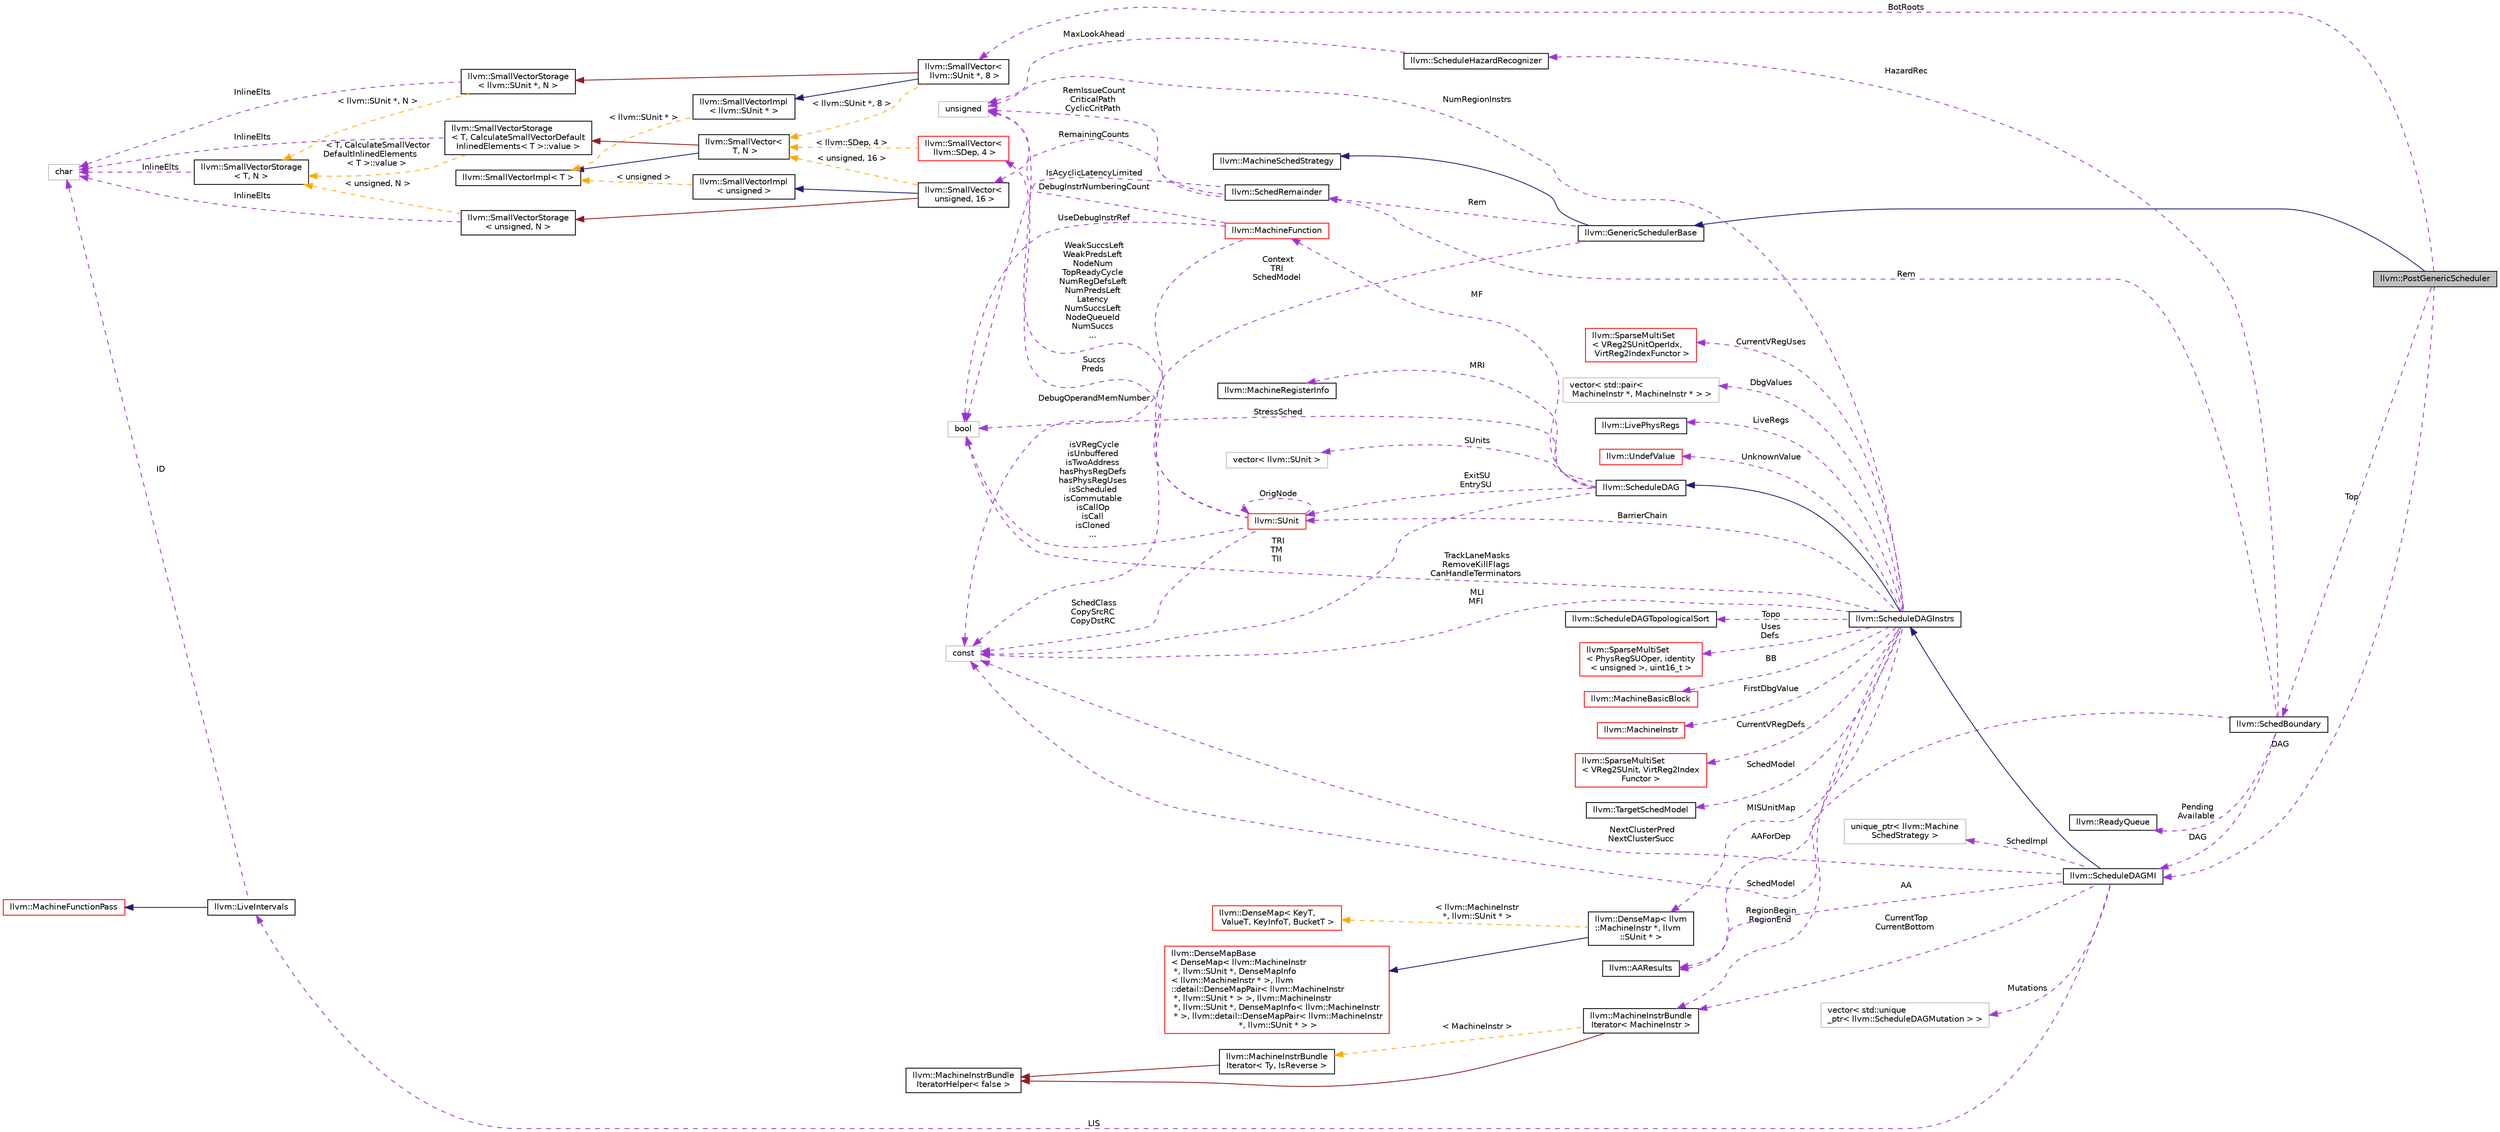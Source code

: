 digraph "llvm::PostGenericScheduler"
{
 // LATEX_PDF_SIZE
  bgcolor="transparent";
  edge [fontname="Helvetica",fontsize="10",labelfontname="Helvetica",labelfontsize="10"];
  node [fontname="Helvetica",fontsize="10",shape=record];
  rankdir="LR";
  Node1 [label="llvm::PostGenericScheduler",height=0.2,width=0.4,color="black", fillcolor="grey75", style="filled", fontcolor="black",tooltip="PostGenericScheduler - Interface to the scheduling algorithm used by ScheduleDAGMI."];
  Node2 -> Node1 [dir="back",color="midnightblue",fontsize="10",style="solid",fontname="Helvetica"];
  Node2 [label="llvm::GenericSchedulerBase",height=0.2,width=0.4,color="black",URL="$classllvm_1_1GenericSchedulerBase.html",tooltip="Base class for GenericScheduler."];
  Node3 -> Node2 [dir="back",color="midnightblue",fontsize="10",style="solid",fontname="Helvetica"];
  Node3 [label="llvm::MachineSchedStrategy",height=0.2,width=0.4,color="black",URL="$classllvm_1_1MachineSchedStrategy.html",tooltip="MachineSchedStrategy - Interface to the scheduling algorithm used by ScheduleDAGMI."];
  Node4 -> Node2 [dir="back",color="darkorchid3",fontsize="10",style="dashed",label=" Rem" ,fontname="Helvetica"];
  Node4 [label="llvm::SchedRemainder",height=0.2,width=0.4,color="black",URL="$structllvm_1_1SchedRemainder.html",tooltip="Summarize the unscheduled region."];
  Node5 -> Node4 [dir="back",color="darkorchid3",fontsize="10",style="dashed",label=" RemainingCounts" ,fontname="Helvetica"];
  Node5 [label="llvm::SmallVector\<\l unsigned, 16 \>",height=0.2,width=0.4,color="black",URL="$classllvm_1_1SmallVector.html",tooltip=" "];
  Node6 -> Node5 [dir="back",color="midnightblue",fontsize="10",style="solid",fontname="Helvetica"];
  Node6 [label="llvm::SmallVectorImpl\l\< unsigned \>",height=0.2,width=0.4,color="black",URL="$classllvm_1_1SmallVectorImpl.html",tooltip=" "];
  Node7 -> Node6 [dir="back",color="orange",fontsize="10",style="dashed",label=" \< unsigned \>" ,fontname="Helvetica"];
  Node7 [label="llvm::SmallVectorImpl\< T \>",height=0.2,width=0.4,color="black",URL="$classllvm_1_1SmallVectorImpl.html",tooltip="This class consists of common code factored out of the SmallVector class to reduce code duplication b..."];
  Node8 -> Node5 [dir="back",color="firebrick4",fontsize="10",style="solid",fontname="Helvetica"];
  Node8 [label="llvm::SmallVectorStorage\l\< unsigned, N \>",height=0.2,width=0.4,color="black",URL="$structllvm_1_1SmallVectorStorage.html",tooltip=" "];
  Node9 -> Node8 [dir="back",color="darkorchid3",fontsize="10",style="dashed",label=" InlineElts" ,fontname="Helvetica"];
  Node9 [label="char",height=0.2,width=0.4,color="grey75",tooltip=" "];
  Node10 -> Node8 [dir="back",color="orange",fontsize="10",style="dashed",label=" \< unsigned, N \>" ,fontname="Helvetica"];
  Node10 [label="llvm::SmallVectorStorage\l\< T, N \>",height=0.2,width=0.4,color="black",URL="$structllvm_1_1SmallVectorStorage.html",tooltip="Storage for the SmallVector elements."];
  Node9 -> Node10 [dir="back",color="darkorchid3",fontsize="10",style="dashed",label=" InlineElts" ,fontname="Helvetica"];
  Node11 -> Node5 [dir="back",color="orange",fontsize="10",style="dashed",label=" \< unsigned, 16 \>" ,fontname="Helvetica"];
  Node11 [label="llvm::SmallVector\<\l T, N \>",height=0.2,width=0.4,color="black",URL="$classllvm_1_1SmallVector.html",tooltip="This is a 'vector' (really, a variable-sized array), optimized for the case when the array is small."];
  Node7 -> Node11 [dir="back",color="midnightblue",fontsize="10",style="solid",fontname="Helvetica"];
  Node12 -> Node11 [dir="back",color="firebrick4",fontsize="10",style="solid",fontname="Helvetica"];
  Node12 [label="llvm::SmallVectorStorage\l\< T, CalculateSmallVectorDefault\lInlinedElements\< T \>::value \>",height=0.2,width=0.4,color="black",URL="$structllvm_1_1SmallVectorStorage.html",tooltip=" "];
  Node9 -> Node12 [dir="back",color="darkorchid3",fontsize="10",style="dashed",label=" InlineElts" ,fontname="Helvetica"];
  Node10 -> Node12 [dir="back",color="orange",fontsize="10",style="dashed",label=" \< T, CalculateSmallVector\lDefaultInlinedElements\l\< T \>::value \>" ,fontname="Helvetica"];
  Node13 -> Node4 [dir="back",color="darkorchid3",fontsize="10",style="dashed",label=" IsAcyclicLatencyLimited" ,fontname="Helvetica"];
  Node13 [label="bool",height=0.2,width=0.4,color="grey75",tooltip=" "];
  Node14 -> Node4 [dir="back",color="darkorchid3",fontsize="10",style="dashed",label=" RemIssueCount\nCriticalPath\nCyclicCritPath" ,fontname="Helvetica"];
  Node14 [label="unsigned",height=0.2,width=0.4,color="grey75",tooltip=" "];
  Node15 -> Node2 [dir="back",color="darkorchid3",fontsize="10",style="dashed",label=" Context\nTRI\nSchedModel" ,fontname="Helvetica"];
  Node15 [label="const",height=0.2,width=0.4,color="grey75",tooltip=" "];
  Node16 -> Node1 [dir="back",color="darkorchid3",fontsize="10",style="dashed",label=" BotRoots" ,fontname="Helvetica"];
  Node16 [label="llvm::SmallVector\<\l llvm::SUnit *, 8 \>",height=0.2,width=0.4,color="black",URL="$classllvm_1_1SmallVector.html",tooltip=" "];
  Node17 -> Node16 [dir="back",color="midnightblue",fontsize="10",style="solid",fontname="Helvetica"];
  Node17 [label="llvm::SmallVectorImpl\l\< llvm::SUnit * \>",height=0.2,width=0.4,color="black",URL="$classllvm_1_1SmallVectorImpl.html",tooltip=" "];
  Node7 -> Node17 [dir="back",color="orange",fontsize="10",style="dashed",label=" \< llvm::SUnit * \>" ,fontname="Helvetica"];
  Node18 -> Node16 [dir="back",color="firebrick4",fontsize="10",style="solid",fontname="Helvetica"];
  Node18 [label="llvm::SmallVectorStorage\l\< llvm::SUnit *, N \>",height=0.2,width=0.4,color="black",URL="$structllvm_1_1SmallVectorStorage.html",tooltip=" "];
  Node9 -> Node18 [dir="back",color="darkorchid3",fontsize="10",style="dashed",label=" InlineElts" ,fontname="Helvetica"];
  Node10 -> Node18 [dir="back",color="orange",fontsize="10",style="dashed",label=" \< llvm::SUnit *, N \>" ,fontname="Helvetica"];
  Node11 -> Node16 [dir="back",color="orange",fontsize="10",style="dashed",label=" \< llvm::SUnit *, 8 \>" ,fontname="Helvetica"];
  Node19 -> Node1 [dir="back",color="darkorchid3",fontsize="10",style="dashed",label=" DAG" ,fontname="Helvetica"];
  Node19 [label="llvm::ScheduleDAGMI",height=0.2,width=0.4,color="black",URL="$classllvm_1_1ScheduleDAGMI.html",tooltip="ScheduleDAGMI is an implementation of ScheduleDAGInstrs that simply schedules machine instructions ac..."];
  Node20 -> Node19 [dir="back",color="midnightblue",fontsize="10",style="solid",fontname="Helvetica"];
  Node20 [label="llvm::ScheduleDAGInstrs",height=0.2,width=0.4,color="black",URL="$classllvm_1_1ScheduleDAGInstrs.html",tooltip="A ScheduleDAG for scheduling lists of MachineInstr."];
  Node21 -> Node20 [dir="back",color="midnightblue",fontsize="10",style="solid",fontname="Helvetica"];
  Node21 [label="llvm::ScheduleDAG",height=0.2,width=0.4,color="black",URL="$classllvm_1_1ScheduleDAG.html",tooltip=" "];
  Node22 -> Node21 [dir="back",color="darkorchid3",fontsize="10",style="dashed",label=" MF" ,fontname="Helvetica"];
  Node22 [label="llvm::MachineFunction",height=0.2,width=0.4,color="red",URL="$classllvm_1_1MachineFunction.html",tooltip=" "];
  Node13 -> Node22 [dir="back",color="darkorchid3",fontsize="10",style="dashed",label=" UseDebugInstrRef" ,fontname="Helvetica"];
  Node15 -> Node22 [dir="back",color="darkorchid3",fontsize="10",style="dashed",label=" DebugOperandMemNumber" ,fontname="Helvetica"];
  Node14 -> Node22 [dir="back",color="darkorchid3",fontsize="10",style="dashed",label=" DebugInstrNumberingCount" ,fontname="Helvetica"];
  Node35 -> Node21 [dir="back",color="darkorchid3",fontsize="10",style="dashed",label=" ExitSU\nEntrySU" ,fontname="Helvetica"];
  Node35 [label="llvm::SUnit",height=0.2,width=0.4,color="red",URL="$classllvm_1_1SUnit.html",tooltip="Scheduling unit. This is a node in the scheduling DAG."];
  Node36 -> Node35 [dir="back",color="darkorchid3",fontsize="10",style="dashed",label=" Succs\nPreds" ,fontname="Helvetica"];
  Node36 [label="llvm::SmallVector\<\l llvm::SDep, 4 \>",height=0.2,width=0.4,color="red",URL="$classllvm_1_1SmallVector.html",tooltip=" "];
  Node11 -> Node36 [dir="back",color="orange",fontsize="10",style="dashed",label=" \< llvm::SDep, 4 \>" ,fontname="Helvetica"];
  Node35 -> Node35 [dir="back",color="darkorchid3",fontsize="10",style="dashed",label=" OrigNode" ,fontname="Helvetica"];
  Node13 -> Node35 [dir="back",color="darkorchid3",fontsize="10",style="dashed",label=" isVRegCycle\nisUnbuffered\nisTwoAddress\nhasPhysRegDefs\nhasPhysRegUses\nisScheduled\nisCommutable\nisCallOp\nisCall\nisCloned\n..." ,fontname="Helvetica"];
  Node14 -> Node35 [dir="back",color="darkorchid3",fontsize="10",style="dashed",label=" WeakSuccsLeft\nWeakPredsLeft\nNodeNum\nTopReadyCycle\nNumRegDefsLeft\nNumPredsLeft\nLatency\nNumSuccsLeft\nNodeQueueId\nNumSuccs\n..." ,fontname="Helvetica"];
  Node15 -> Node35 [dir="back",color="darkorchid3",fontsize="10",style="dashed",label=" SchedClass\nCopySrcRC\nCopyDstRC" ,fontname="Helvetica"];
  Node40 -> Node21 [dir="back",color="darkorchid3",fontsize="10",style="dashed",label=" SUnits" ,fontname="Helvetica"];
  Node40 [label="vector\< llvm::SUnit \>",height=0.2,width=0.4,color="grey75",tooltip=" "];
  Node13 -> Node21 [dir="back",color="darkorchid3",fontsize="10",style="dashed",label=" StressSched" ,fontname="Helvetica"];
  Node41 -> Node21 [dir="back",color="darkorchid3",fontsize="10",style="dashed",label=" MRI" ,fontname="Helvetica"];
  Node41 [label="llvm::MachineRegisterInfo",height=0.2,width=0.4,color="black",URL="$classllvm_1_1MachineRegisterInfo.html",tooltip="MachineRegisterInfo - Keep track of information for virtual and physical registers,..."];
  Node15 -> Node21 [dir="back",color="darkorchid3",fontsize="10",style="dashed",label=" TRI\nTM\nTII" ,fontname="Helvetica"];
  Node42 -> Node20 [dir="back",color="darkorchid3",fontsize="10",style="dashed",label=" MISUnitMap" ,fontname="Helvetica"];
  Node42 [label="llvm::DenseMap\< llvm\l::MachineInstr *, llvm\l::SUnit * \>",height=0.2,width=0.4,color="black",URL="$classllvm_1_1DenseMap.html",tooltip=" "];
  Node43 -> Node42 [dir="back",color="midnightblue",fontsize="10",style="solid",fontname="Helvetica"];
  Node43 [label="llvm::DenseMapBase\l\< DenseMap\< llvm::MachineInstr\l *, llvm::SUnit *, DenseMapInfo\l\< llvm::MachineInstr * \>, llvm\l::detail::DenseMapPair\< llvm::MachineInstr\l *, llvm::SUnit * \> \>, llvm::MachineInstr\l *, llvm::SUnit *, DenseMapInfo\< llvm::MachineInstr\l * \>, llvm::detail::DenseMapPair\< llvm::MachineInstr\l *, llvm::SUnit * \> \>",height=0.2,width=0.4,color="red",URL="$classllvm_1_1DenseMapBase.html",tooltip=" "];
  Node30 -> Node42 [dir="back",color="orange",fontsize="10",style="dashed",label=" \< llvm::MachineInstr\l *, llvm::SUnit * \>" ,fontname="Helvetica"];
  Node30 [label="llvm::DenseMap\< KeyT,\l ValueT, KeyInfoT, BucketT \>",height=0.2,width=0.4,color="red",URL="$classllvm_1_1DenseMap.html",tooltip=" "];
  Node44 -> Node20 [dir="back",color="darkorchid3",fontsize="10",style="dashed",label=" RegionBegin\nRegionEnd" ,fontname="Helvetica"];
  Node44 [label="llvm::MachineInstrBundle\lIterator\< MachineInstr \>",height=0.2,width=0.4,color="black",URL="$classllvm_1_1MachineInstrBundleIterator.html",tooltip=" "];
  Node45 -> Node44 [dir="back",color="firebrick4",fontsize="10",style="solid",fontname="Helvetica"];
  Node45 [label="llvm::MachineInstrBundle\lIteratorHelper\< false \>",height=0.2,width=0.4,color="black",URL="$structllvm_1_1MachineInstrBundleIteratorHelper_3_01false_01_4.html",tooltip=" "];
  Node46 -> Node44 [dir="back",color="orange",fontsize="10",style="dashed",label=" \< MachineInstr \>" ,fontname="Helvetica"];
  Node46 [label="llvm::MachineInstrBundle\lIterator\< Ty, IsReverse \>",height=0.2,width=0.4,color="black",URL="$classllvm_1_1MachineInstrBundleIterator.html",tooltip="MachineBasicBlock iterator that automatically skips over MIs that are inside bundles (i...."];
  Node45 -> Node46 [dir="back",color="firebrick4",fontsize="10",style="solid",fontname="Helvetica"];
  Node47 -> Node20 [dir="back",color="darkorchid3",fontsize="10",style="dashed",label=" DbgValues" ,fontname="Helvetica"];
  Node47 [label="vector\< std::pair\<\l MachineInstr *, MachineInstr * \> \>",height=0.2,width=0.4,color="grey75",tooltip=" "];
  Node35 -> Node20 [dir="back",color="darkorchid3",fontsize="10",style="dashed",label=" BarrierChain" ,fontname="Helvetica"];
  Node48 -> Node20 [dir="back",color="darkorchid3",fontsize="10",style="dashed",label=" LiveRegs" ,fontname="Helvetica"];
  Node48 [label="llvm::LivePhysRegs",height=0.2,width=0.4,color="black",URL="$classllvm_1_1LivePhysRegs.html",tooltip="A set of physical registers with utility functions to track liveness when walking backward/forward th..."];
  Node49 -> Node20 [dir="back",color="darkorchid3",fontsize="10",style="dashed",label=" UnknownValue" ,fontname="Helvetica"];
  Node49 [label="llvm::UndefValue",height=0.2,width=0.4,color="red",URL="$classllvm_1_1UndefValue.html",tooltip="'undef' values are things that do not have specified contents."];
  Node55 -> Node20 [dir="back",color="darkorchid3",fontsize="10",style="dashed",label=" AAForDep" ,fontname="Helvetica"];
  Node55 [label="llvm::AAResults",height=0.2,width=0.4,color="black",URL="$classllvm_1_1AAResults.html",tooltip=" "];
  Node13 -> Node20 [dir="back",color="darkorchid3",fontsize="10",style="dashed",label=" TrackLaneMasks\nRemoveKillFlags\nCanHandleTerminators" ,fontname="Helvetica"];
  Node56 -> Node20 [dir="back",color="darkorchid3",fontsize="10",style="dashed",label=" Topo" ,fontname="Helvetica"];
  Node56 [label="llvm::ScheduleDAGTopologicalSort",height=0.2,width=0.4,color="black",URL="$classllvm_1_1ScheduleDAGTopologicalSort.html",tooltip="This class can compute a topological ordering for SUnits and provides methods for dynamically updatin..."];
  Node57 -> Node20 [dir="back",color="darkorchid3",fontsize="10",style="dashed",label=" Uses\nDefs" ,fontname="Helvetica"];
  Node57 [label="llvm::SparseMultiSet\l\< PhysRegSUOper, identity\l\< unsigned \>, uint16_t \>",height=0.2,width=0.4,color="red",URL="$classllvm_1_1SparseMultiSet.html",tooltip=" "];
  Node59 -> Node20 [dir="back",color="darkorchid3",fontsize="10",style="dashed",label=" BB" ,fontname="Helvetica"];
  Node59 [label="llvm::MachineBasicBlock",height=0.2,width=0.4,color="red",URL="$classllvm_1_1MachineBasicBlock.html",tooltip=" "];
  Node73 -> Node20 [dir="back",color="darkorchid3",fontsize="10",style="dashed",label=" FirstDbgValue" ,fontname="Helvetica"];
  Node73 [label="llvm::MachineInstr",height=0.2,width=0.4,color="red",URL="$classllvm_1_1MachineInstr.html",tooltip="Representation of each machine instruction."];
  Node78 -> Node20 [dir="back",color="darkorchid3",fontsize="10",style="dashed",label=" CurrentVRegDefs" ,fontname="Helvetica"];
  Node78 [label="llvm::SparseMultiSet\l\< VReg2SUnit, VirtReg2Index\lFunctor \>",height=0.2,width=0.4,color="red",URL="$classllvm_1_1SparseMultiSet.html",tooltip=" "];
  Node14 -> Node20 [dir="back",color="darkorchid3",fontsize="10",style="dashed",label=" NumRegionInstrs" ,fontname="Helvetica"];
  Node79 -> Node20 [dir="back",color="darkorchid3",fontsize="10",style="dashed",label=" SchedModel" ,fontname="Helvetica"];
  Node79 [label="llvm::TargetSchedModel",height=0.2,width=0.4,color="black",URL="$classllvm_1_1TargetSchedModel.html",tooltip="Provide an instruction scheduling machine model to CodeGen passes."];
  Node15 -> Node20 [dir="back",color="darkorchid3",fontsize="10",style="dashed",label=" MLI\nMFI" ,fontname="Helvetica"];
  Node80 -> Node20 [dir="back",color="darkorchid3",fontsize="10",style="dashed",label=" CurrentVRegUses" ,fontname="Helvetica"];
  Node80 [label="llvm::SparseMultiSet\l\< VReg2SUnitOperIdx,\l VirtReg2IndexFunctor \>",height=0.2,width=0.4,color="red",URL="$classllvm_1_1SparseMultiSet.html",tooltip=" "];
  Node44 -> Node19 [dir="back",color="darkorchid3",fontsize="10",style="dashed",label=" CurrentTop\nCurrentBottom" ,fontname="Helvetica"];
  Node55 -> Node19 [dir="back",color="darkorchid3",fontsize="10",style="dashed",label=" AA" ,fontname="Helvetica"];
  Node81 -> Node19 [dir="back",color="darkorchid3",fontsize="10",style="dashed",label=" Mutations" ,fontname="Helvetica"];
  Node81 [label="vector\< std::unique\l_ptr\< llvm::ScheduleDAGMutation \> \>",height=0.2,width=0.4,color="grey75",tooltip=" "];
  Node82 -> Node19 [dir="back",color="darkorchid3",fontsize="10",style="dashed",label=" LIS" ,fontname="Helvetica"];
  Node82 [label="llvm::LiveIntervals",height=0.2,width=0.4,color="black",URL="$classllvm_1_1LiveIntervals.html",tooltip=" "];
  Node83 -> Node82 [dir="back",color="midnightblue",fontsize="10",style="solid",fontname="Helvetica"];
  Node83 [label="llvm::MachineFunctionPass",height=0.2,width=0.4,color="red",URL="$classllvm_1_1MachineFunctionPass.html",tooltip="MachineFunctionPass - This class adapts the FunctionPass interface to allow convenient creation of pa..."];
  Node9 -> Node82 [dir="back",color="darkorchid3",fontsize="10",style="dashed",label=" ID" ,fontname="Helvetica"];
  Node15 -> Node19 [dir="back",color="darkorchid3",fontsize="10",style="dashed",label=" NextClusterPred\nNextClusterSucc" ,fontname="Helvetica"];
  Node86 -> Node19 [dir="back",color="darkorchid3",fontsize="10",style="dashed",label=" SchedImpl" ,fontname="Helvetica"];
  Node86 [label="unique_ptr\< llvm::Machine\lSchedStrategy \>",height=0.2,width=0.4,color="grey75",tooltip=" "];
  Node87 -> Node1 [dir="back",color="darkorchid3",fontsize="10",style="dashed",label=" Top" ,fontname="Helvetica"];
  Node87 [label="llvm::SchedBoundary",height=0.2,width=0.4,color="black",URL="$classllvm_1_1SchedBoundary.html",tooltip="Each Scheduling boundary is associated with ready queues."];
  Node19 -> Node87 [dir="back",color="darkorchid3",fontsize="10",style="dashed",label=" DAG" ,fontname="Helvetica"];
  Node4 -> Node87 [dir="back",color="darkorchid3",fontsize="10",style="dashed",label=" Rem" ,fontname="Helvetica"];
  Node88 -> Node87 [dir="back",color="darkorchid3",fontsize="10",style="dashed",label=" HazardRec" ,fontname="Helvetica"];
  Node88 [label="llvm::ScheduleHazardRecognizer",height=0.2,width=0.4,color="black",URL="$classllvm_1_1ScheduleHazardRecognizer.html",tooltip="HazardRecognizer - This determines whether or not an instruction can be issued this cycle,..."];
  Node14 -> Node88 [dir="back",color="darkorchid3",fontsize="10",style="dashed",label=" MaxLookAhead" ,fontname="Helvetica"];
  Node15 -> Node87 [dir="back",color="darkorchid3",fontsize="10",style="dashed",label=" SchedModel" ,fontname="Helvetica"];
  Node89 -> Node87 [dir="back",color="darkorchid3",fontsize="10",style="dashed",label=" Pending\nAvailable" ,fontname="Helvetica"];
  Node89 [label="llvm::ReadyQueue",height=0.2,width=0.4,color="black",URL="$classllvm_1_1ReadyQueue.html",tooltip="Helpers for implementing custom MachineSchedStrategy classes."];
}
